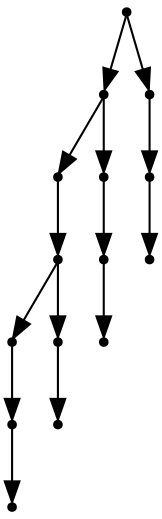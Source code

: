 digraph {
  14 [shape=point];
  10 [shape=point];
  6 [shape=point];
  5 [shape=point];
  2 [shape=point];
  1 [shape=point];
  0 [shape=point];
  4 [shape=point];
  3 [shape=point];
  9 [shape=point];
  8 [shape=point];
  7 [shape=point];
  13 [shape=point];
  12 [shape=point];
  11 [shape=point];
14 -> 10;
10 -> 6;
6 -> 5;
5 -> 2;
2 -> 1;
1 -> 0;
5 -> 4;
4 -> 3;
10 -> 9;
9 -> 8;
8 -> 7;
14 -> 13;
13 -> 12;
12 -> 11;
}
